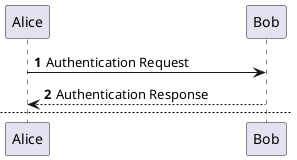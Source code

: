 @startuml
'https://plantuml.com/sequence-diagram

autonumber

Alice -> Bob: Authentication Request
Bob --> Alice: Authentication Response

newpage
Alice -> Bob: Another authentication Request
Alice <-- Bob: another authentication Response
newpage A title for the\nlast newpage

Alice -> Bob:message 5
Alice -> Bob:message 6
@enduml